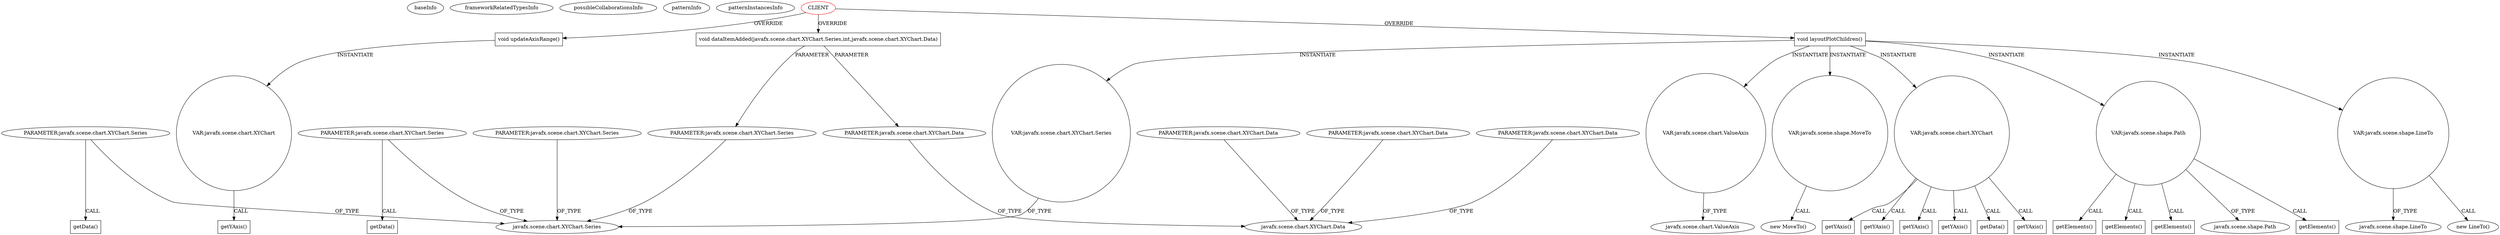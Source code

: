 digraph {
baseInfo[graphId=2502,category="pattern",isAnonymous=false,possibleRelation=false]
frameworkRelatedTypesInfo[]
possibleCollaborationsInfo[]
patternInfo[frequency=2.0,patternRootClient=0]
patternInstancesInfo[0="LichuanLu-ShunUI-FX~/LichuanLu-ShunUI-FX/ShunUI-FX-master/src/view/chart/StackedBarChart.java~StackedBarChart~811",1="TomaszKorecki-InvestorAssistant~/TomaszKorecki-InvestorAssistant/InvestorAssistant-master/Investor's assistant/src/investor/charts/CandleChart.java~CandleStickChart~1473"]
14[label="javafx.scene.chart.XYChart.Series",vertexType="FRAMEWORK_CLASS_TYPE",isFrameworkType=false]
13[label="PARAMETER:javafx.scene.chart.XYChart.Series",vertexType="PARAMETER_DECLARATION",isFrameworkType=false]
78[label="PARAMETER:javafx.scene.chart.XYChart.Series",vertexType="PARAMETER_DECLARATION",isFrameworkType=false]
108[label="PARAMETER:javafx.scene.chart.XYChart.Series",vertexType="PARAMETER_DECLARATION",isFrameworkType=false]
529[label="PARAMETER:javafx.scene.chart.XYChart.Series",vertexType="PARAMETER_DECLARATION",isFrameworkType=false]
12[label="void dataItemAdded(javafx.scene.chart.XYChart.Series,int,javafx.scene.chart.XYChart.Data)",vertexType="OVERRIDING_METHOD_DECLARATION",isFrameworkType=false,shape=box]
15[label="PARAMETER:javafx.scene.chart.XYChart.Data",vertexType="PARAMETER_DECLARATION",isFrameworkType=false]
16[label="javafx.scene.chart.XYChart.Data",vertexType="FRAMEWORK_CLASS_TYPE",isFrameworkType=false]
0[label="CLIENT",vertexType="ROOT_CLIENT_CLASS_DECLARATION",isFrameworkType=false,color=red]
83[label="getData()",vertexType="INSIDE_CALL",isFrameworkType=false,shape=box]
133[label="getData()",vertexType="INSIDE_CALL",isFrameworkType=false,shape=box]
166[label="void updateAxisRange()",vertexType="OVERRIDING_METHOD_DECLARATION",isFrameworkType=false,shape=box]
56[label="PARAMETER:javafx.scene.chart.XYChart.Data",vertexType="PARAMETER_DECLARATION",isFrameworkType=false]
525[label="PARAMETER:javafx.scene.chart.XYChart.Data",vertexType="PARAMETER_DECLARATION",isFrameworkType=false]
30[label="PARAMETER:javafx.scene.chart.XYChart.Data",vertexType="PARAMETER_DECLARATION",isFrameworkType=false]
206[label="void layoutPlotChildren()",vertexType="OVERRIDING_METHOD_DECLARATION",isFrameworkType=false,shape=box]
223[label="VAR:javafx.scene.shape.Path",vertexType="VARIABLE_EXPRESION",isFrameworkType=false,shape=circle]
97[label="javafx.scene.shape.Path",vertexType="FRAMEWORK_CLASS_TYPE",isFrameworkType=false]
314[label="VAR:javafx.scene.shape.LineTo",vertexType="VARIABLE_EXPRESION",isFrameworkType=false,shape=circle]
313[label="new LineTo()",vertexType="CONSTRUCTOR_CALL",isFrameworkType=false]
315[label="javafx.scene.shape.LineTo",vertexType="FRAMEWORK_CLASS_TYPE",isFrameworkType=false]
210[label="VAR:javafx.scene.chart.ValueAxis",vertexType="VARIABLE_EXPRESION",isFrameworkType=false,shape=circle]
11[label="javafx.scene.chart.ValueAxis",vertexType="FRAMEWORK_CLASS_TYPE",isFrameworkType=false]
322[label="getElements()",vertexType="INSIDE_CALL",isFrameworkType=false,shape=box]
312[label="getElements()",vertexType="INSIDE_CALL",isFrameworkType=false,shape=box]
307[label="getElements()",vertexType="INSIDE_CALL",isFrameworkType=false,shape=box]
317[label="getElements()",vertexType="INSIDE_CALL",isFrameworkType=false,shape=box]
309[label="VAR:javafx.scene.shape.MoveTo",vertexType="VARIABLE_EXPRESION",isFrameworkType=false,shape=circle]
308[label="new MoveTo()",vertexType="CONSTRUCTOR_CALL",isFrameworkType=false]
218[label="VAR:javafx.scene.chart.XYChart.Series",vertexType="VARIABLE_EXPRESION",isFrameworkType=false,shape=circle]
167[label="VAR:javafx.scene.chart.XYChart",vertexType="VARIABLE_EXPRESION",isFrameworkType=false,shape=circle]
171[label="getYAxis()",vertexType="INSIDE_CALL",isFrameworkType=false,shape=box]
213[label="VAR:javafx.scene.chart.XYChart",vertexType="VARIABLE_EXPRESION",isFrameworkType=false,shape=circle]
241[label="getYAxis()",vertexType="INSIDE_CALL",isFrameworkType=false,shape=box]
305[label="getYAxis()",vertexType="INSIDE_CALL",isFrameworkType=false,shape=box]
300[label="getYAxis()",vertexType="INSIDE_CALL",isFrameworkType=false,shape=box]
267[label="getYAxis()",vertexType="INSIDE_CALL",isFrameworkType=false,shape=box]
260[label="getYAxis()",vertexType="INSIDE_CALL",isFrameworkType=false,shape=box]
217[label="getData()",vertexType="INSIDE_CALL",isFrameworkType=false,shape=box]
78->83[label="CALL"]
309->308[label="CALL"]
12->15[label="PARAMETER"]
314->313[label="CALL"]
206->218[label="INSTANTIATE"]
525->16[label="OF_TYPE"]
218->14[label="OF_TYPE"]
0->166[label="OVERRIDE"]
213->260[label="CALL"]
223->312[label="CALL"]
213->267[label="CALL"]
0->12[label="OVERRIDE"]
213->241[label="CALL"]
15->16[label="OF_TYPE"]
223->317[label="CALL"]
314->315[label="OF_TYPE"]
0->206[label="OVERRIDE"]
30->16[label="OF_TYPE"]
529->14[label="OF_TYPE"]
167->171[label="CALL"]
12->13[label="PARAMETER"]
206->213[label="INSTANTIATE"]
108->14[label="OF_TYPE"]
166->167[label="INSTANTIATE"]
206->314[label="INSTANTIATE"]
223->322[label="CALL"]
213->300[label="CALL"]
206->223[label="INSTANTIATE"]
78->14[label="OF_TYPE"]
210->11[label="OF_TYPE"]
213->217[label="CALL"]
13->14[label="OF_TYPE"]
213->305[label="CALL"]
206->210[label="INSTANTIATE"]
56->16[label="OF_TYPE"]
223->307[label="CALL"]
108->133[label="CALL"]
206->309[label="INSTANTIATE"]
223->97[label="OF_TYPE"]
}
